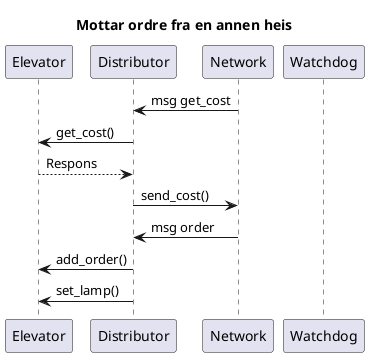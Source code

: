 @startuml Internal elevator sequence
!pragma teoz true

title Mottar ordre fra en annen heis

participant Elevator
participant Distributor
participant Network
participant Watchdog

Distributor <- Network: msg get_cost
Distributor -> Elevator: get_cost()
Distributor <-- Elevator: Respons
Distributor -> Network: send_cost()

Distributor <- Network: msg order
Distributor -> Elevator: add_order()

Distributor -> Elevator: set_lamp()



@enduml
